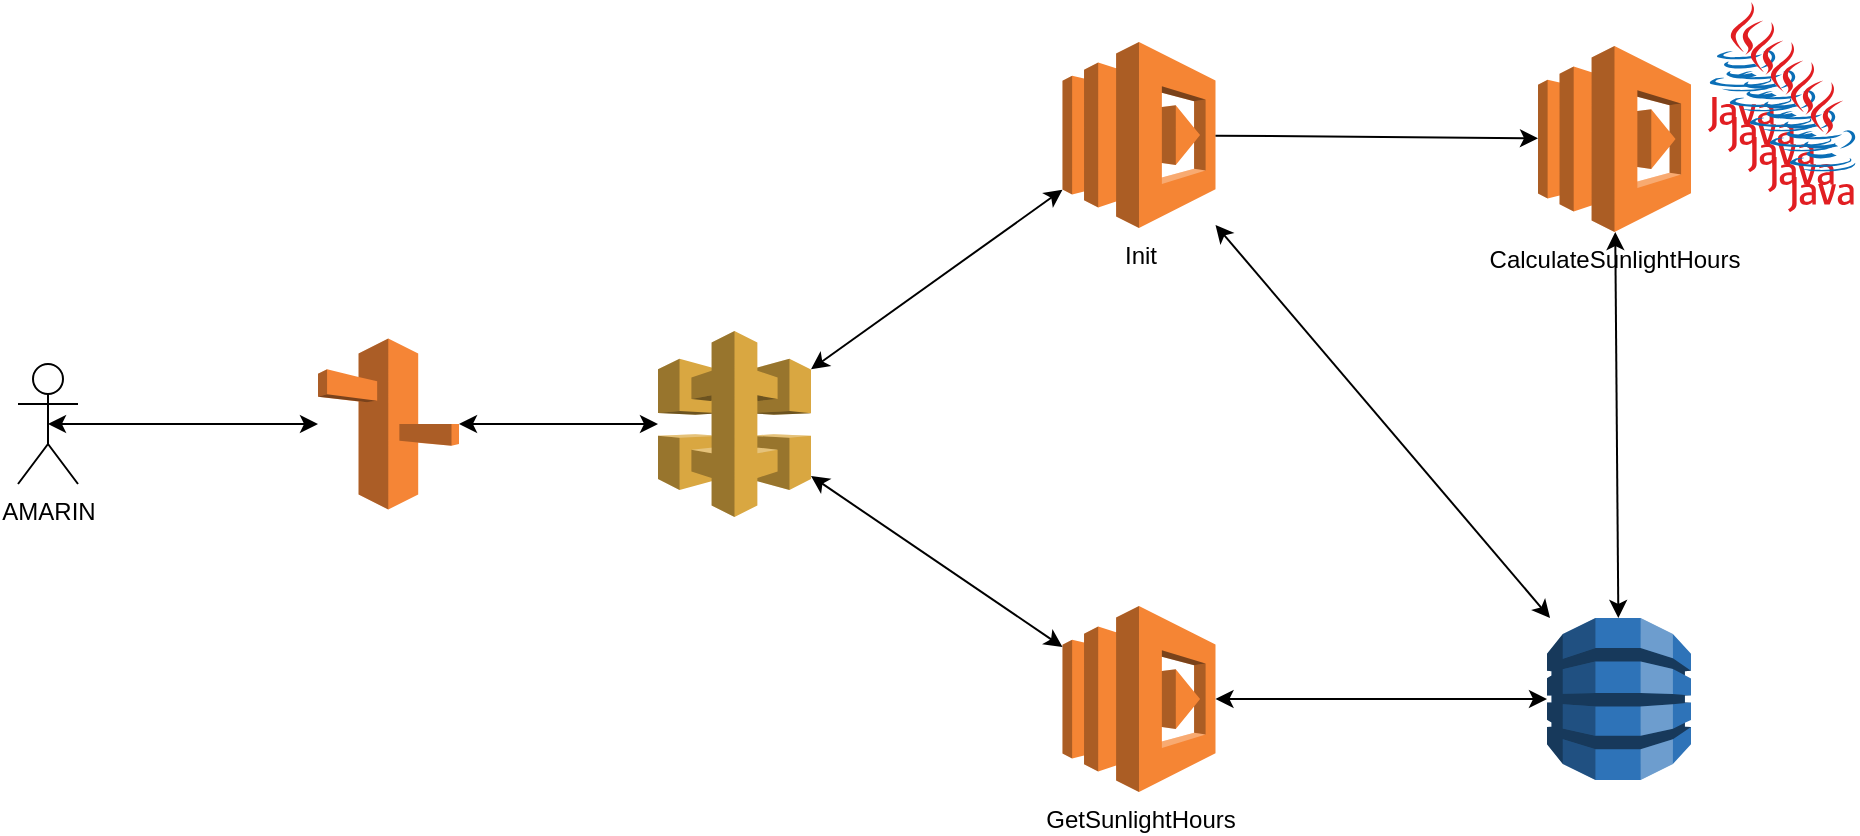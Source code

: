 <mxfile version="13.7.4" type="device"><diagram id="S_JW0uCTNhfzYIm67mDo" name="Page-1"><mxGraphModel dx="946" dy="646" grid="1" gridSize="10" guides="1" tooltips="1" connect="1" arrows="1" fold="1" page="1" pageScale="1" pageWidth="1169" pageHeight="827" math="0" shadow="0"><root><mxCell id="0"/><mxCell id="1" parent="0"/><mxCell id="uPd2PPRXz5FHJoCO6daT-1" value="" style="outlineConnect=0;dashed=0;verticalLabelPosition=bottom;verticalAlign=top;align=center;html=1;shape=mxgraph.aws3.route_53;fillColor=#F58536;gradientColor=none;" vertex="1" parent="1"><mxGeometry x="190" y="187.25" width="70.5" height="85.5" as="geometry"/></mxCell><mxCell id="uPd2PPRXz5FHJoCO6daT-2" value="CalculateSunlightHours" style="outlineConnect=0;dashed=0;verticalLabelPosition=bottom;verticalAlign=top;align=center;html=1;shape=mxgraph.aws3.lambda;fillColor=#F58534;gradientColor=none;" vertex="1" parent="1"><mxGeometry x="800" y="41" width="76.5" height="93" as="geometry"/></mxCell><mxCell id="uPd2PPRXz5FHJoCO6daT-5" value="" style="outlineConnect=0;dashed=0;verticalLabelPosition=bottom;verticalAlign=top;align=center;html=1;shape=mxgraph.aws3.api_gateway;fillColor=#D9A741;gradientColor=none;" vertex="1" parent="1"><mxGeometry x="360" y="183.5" width="76.5" height="93" as="geometry"/></mxCell><mxCell id="uPd2PPRXz5FHJoCO6daT-6" value="" style="outlineConnect=0;dashed=0;verticalLabelPosition=bottom;verticalAlign=top;align=center;html=1;shape=mxgraph.aws3.dynamo_db;fillColor=#2E73B8;gradientColor=none;" vertex="1" parent="1"><mxGeometry x="804.5" y="327" width="72" height="81" as="geometry"/></mxCell><mxCell id="uPd2PPRXz5FHJoCO6daT-29" value="" style="dashed=0;outlineConnect=0;html=1;align=center;labelPosition=center;verticalLabelPosition=bottom;verticalAlign=top;shape=mxgraph.weblogos.java" vertex="1" parent="1"><mxGeometry x="885" y="19" width="34.4" height="65" as="geometry"/></mxCell><mxCell id="uPd2PPRXz5FHJoCO6daT-39" value="AMARIN" style="shape=umlActor;verticalLabelPosition=bottom;verticalAlign=top;html=1;outlineConnect=0;" vertex="1" parent="1"><mxGeometry x="40" y="200" width="30" height="60" as="geometry"/></mxCell><mxCell id="uPd2PPRXz5FHJoCO6daT-40" value="GetSunlightHours" style="outlineConnect=0;dashed=0;verticalLabelPosition=bottom;verticalAlign=top;align=center;html=1;shape=mxgraph.aws3.lambda;fillColor=#F58534;gradientColor=none;" vertex="1" parent="1"><mxGeometry x="562.25" y="321" width="76.5" height="93" as="geometry"/></mxCell><mxCell id="uPd2PPRXz5FHJoCO6daT-41" value="Init" style="outlineConnect=0;dashed=0;verticalLabelPosition=bottom;verticalAlign=top;align=center;html=1;shape=mxgraph.aws3.lambda;fillColor=#F58534;gradientColor=none;" vertex="1" parent="1"><mxGeometry x="562.25" y="39" width="76.5" height="93" as="geometry"/></mxCell><mxCell id="uPd2PPRXz5FHJoCO6daT-42" value="" style="endArrow=classic;startArrow=classic;html=1;" edge="1" parent="1" source="uPd2PPRXz5FHJoCO6daT-5" target="uPd2PPRXz5FHJoCO6daT-41"><mxGeometry width="50" height="50" relative="1" as="geometry"><mxPoint x="410" y="221" as="sourcePoint"/><mxPoint x="460" y="171" as="targetPoint"/></mxGeometry></mxCell><mxCell id="uPd2PPRXz5FHJoCO6daT-43" value="" style="endArrow=classic;startArrow=classic;html=1;" edge="1" parent="1" source="uPd2PPRXz5FHJoCO6daT-5" target="uPd2PPRXz5FHJoCO6daT-40"><mxGeometry width="50" height="50" relative="1" as="geometry"><mxPoint x="482.25" y="341" as="sourcePoint"/><mxPoint x="532.25" y="291" as="targetPoint"/></mxGeometry></mxCell><mxCell id="uPd2PPRXz5FHJoCO6daT-44" value="" style="endArrow=classic;startArrow=classic;html=1;" edge="1" parent="1" source="uPd2PPRXz5FHJoCO6daT-40" target="uPd2PPRXz5FHJoCO6daT-6"><mxGeometry width="50" height="50" relative="1" as="geometry"><mxPoint x="482.25" y="341" as="sourcePoint"/><mxPoint x="532.25" y="291" as="targetPoint"/></mxGeometry></mxCell><mxCell id="uPd2PPRXz5FHJoCO6daT-47" value="" style="endArrow=classic;html=1;" edge="1" parent="1" source="uPd2PPRXz5FHJoCO6daT-41" target="uPd2PPRXz5FHJoCO6daT-2"><mxGeometry width="50" height="50" relative="1" as="geometry"><mxPoint x="510" y="371" as="sourcePoint"/><mxPoint x="560" y="321" as="targetPoint"/></mxGeometry></mxCell><mxCell id="uPd2PPRXz5FHJoCO6daT-48" value="" style="endArrow=classic;startArrow=classic;html=1;" edge="1" parent="1" source="uPd2PPRXz5FHJoCO6daT-6" target="uPd2PPRXz5FHJoCO6daT-2"><mxGeometry width="50" height="50" relative="1" as="geometry"><mxPoint x="590" y="371" as="sourcePoint"/><mxPoint x="640" y="321" as="targetPoint"/></mxGeometry></mxCell><mxCell id="uPd2PPRXz5FHJoCO6daT-49" value="" style="endArrow=classic;startArrow=classic;html=1;" edge="1" parent="1" source="uPd2PPRXz5FHJoCO6daT-41" target="uPd2PPRXz5FHJoCO6daT-6"><mxGeometry width="50" height="50" relative="1" as="geometry"><mxPoint x="510" y="371" as="sourcePoint"/><mxPoint x="560" y="321" as="targetPoint"/></mxGeometry></mxCell><mxCell id="uPd2PPRXz5FHJoCO6daT-50" value="" style="endArrow=classic;startArrow=classic;html=1;" edge="1" parent="1" source="uPd2PPRXz5FHJoCO6daT-1" target="uPd2PPRXz5FHJoCO6daT-5"><mxGeometry width="50" height="50" relative="1" as="geometry"><mxPoint x="582.25" y="491" as="sourcePoint"/><mxPoint x="632.25" y="441" as="targetPoint"/></mxGeometry></mxCell><mxCell id="uPd2PPRXz5FHJoCO6daT-56" value="" style="dashed=0;outlineConnect=0;html=1;align=center;labelPosition=center;verticalLabelPosition=bottom;verticalAlign=top;shape=mxgraph.weblogos.java" vertex="1" parent="1"><mxGeometry x="895" y="29" width="34.4" height="65" as="geometry"/></mxCell><mxCell id="uPd2PPRXz5FHJoCO6daT-57" value="" style="dashed=0;outlineConnect=0;html=1;align=center;labelPosition=center;verticalLabelPosition=bottom;verticalAlign=top;shape=mxgraph.weblogos.java" vertex="1" parent="1"><mxGeometry x="905" y="39" width="34.4" height="65" as="geometry"/></mxCell><mxCell id="uPd2PPRXz5FHJoCO6daT-58" value="" style="dashed=0;outlineConnect=0;html=1;align=center;labelPosition=center;verticalLabelPosition=bottom;verticalAlign=top;shape=mxgraph.weblogos.java" vertex="1" parent="1"><mxGeometry x="915" y="49" width="34.4" height="65" as="geometry"/></mxCell><mxCell id="uPd2PPRXz5FHJoCO6daT-59" value="" style="dashed=0;outlineConnect=0;html=1;align=center;labelPosition=center;verticalLabelPosition=bottom;verticalAlign=top;shape=mxgraph.weblogos.java" vertex="1" parent="1"><mxGeometry x="925" y="59" width="34.4" height="65" as="geometry"/></mxCell><mxCell id="uPd2PPRXz5FHJoCO6daT-62" value="" style="endArrow=classic;startArrow=classic;html=1;entryX=0.5;entryY=0.5;entryDx=0;entryDy=0;entryPerimeter=0;" edge="1" parent="1" source="uPd2PPRXz5FHJoCO6daT-1" target="uPd2PPRXz5FHJoCO6daT-39"><mxGeometry width="50" height="50" relative="1" as="geometry"><mxPoint x="510" y="371" as="sourcePoint"/><mxPoint x="560" y="321" as="targetPoint"/></mxGeometry></mxCell></root></mxGraphModel></diagram></mxfile>